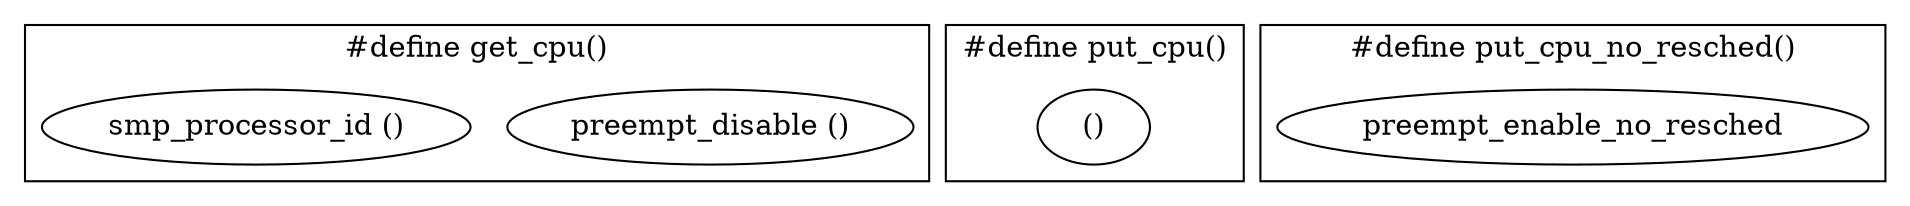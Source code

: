 digraph smp_h{
        subgraph cluster_get_cpu{
                label="#define get_cpu()";
                preempt_disable[label="preempt_disable ()"];
                smp_processor_id[label="smp_processor_id ()"];
        }

        subgraph cluster_put_cpu{
                label="#define put_cpu()";
                preempt_enabel[label="()"];
                }

        subgraph clusterput_cpu_no_resched{
                label="#define put_cpu_no_resched()";

                preempt_enable_no_resched[label="preempt_enable_no_resched"];
        }
}
